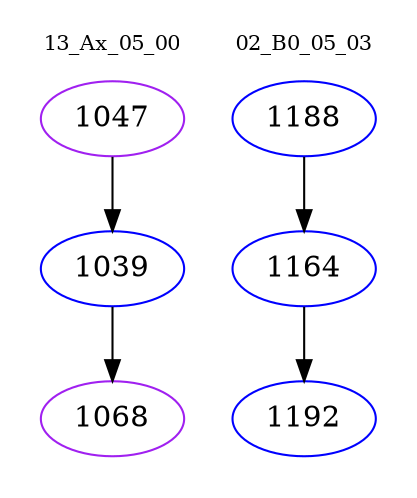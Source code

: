 digraph{
subgraph cluster_0 {
color = white
label = "13_Ax_05_00";
fontsize=10;
T0_1047 [label="1047", color="purple"]
T0_1047 -> T0_1039 [color="black"]
T0_1039 [label="1039", color="blue"]
T0_1039 -> T0_1068 [color="black"]
T0_1068 [label="1068", color="purple"]
}
subgraph cluster_1 {
color = white
label = "02_B0_05_03";
fontsize=10;
T1_1188 [label="1188", color="blue"]
T1_1188 -> T1_1164 [color="black"]
T1_1164 [label="1164", color="blue"]
T1_1164 -> T1_1192 [color="black"]
T1_1192 [label="1192", color="blue"]
}
}

